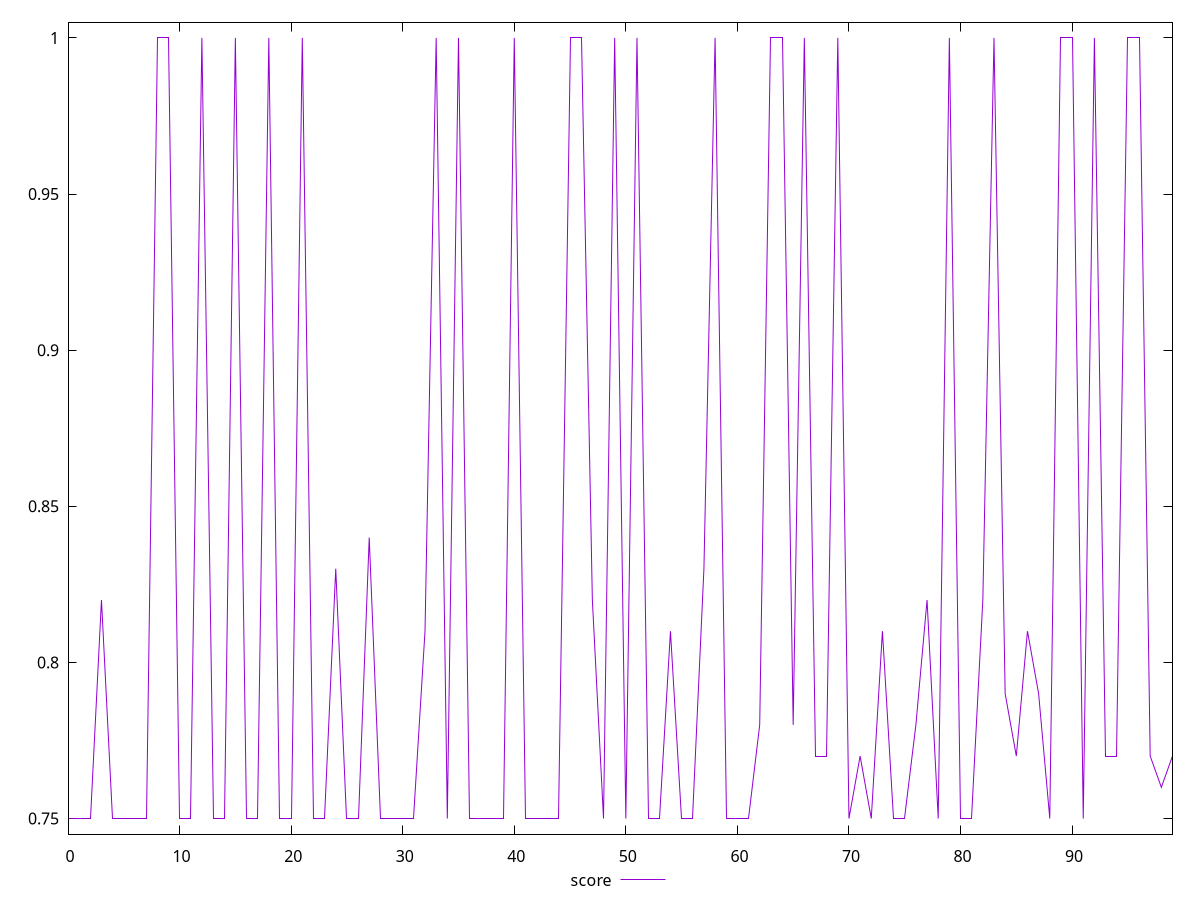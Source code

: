 reset

$score <<EOF
0 0.75
1 0.75
2 0.75
3 0.82
4 0.75
5 0.75
6 0.75
7 0.75
8 1
9 1
10 0.75
11 0.75
12 1
13 0.75
14 0.75
15 1
16 0.75
17 0.75
18 1
19 0.75
20 0.75
21 1
22 0.75
23 0.75
24 0.83
25 0.75
26 0.75
27 0.84
28 0.75
29 0.75
30 0.75
31 0.75
32 0.81
33 1
34 0.75
35 1
36 0.75
37 0.75
38 0.75
39 0.75
40 1
41 0.75
42 0.75
43 0.75
44 0.75
45 1
46 1
47 0.82
48 0.75
49 1
50 0.75
51 1
52 0.75
53 0.75
54 0.81
55 0.75
56 0.75
57 0.83
58 1
59 0.75
60 0.75
61 0.75
62 0.78
63 1
64 1
65 0.78
66 1
67 0.77
68 0.77
69 1
70 0.75
71 0.77
72 0.75
73 0.81
74 0.75
75 0.75
76 0.78
77 0.82
78 0.75
79 1
80 0.75
81 0.75
82 0.82
83 1
84 0.79
85 0.77
86 0.81
87 0.79
88 0.75
89 1
90 1
91 0.75
92 1
93 0.77
94 0.77
95 1
96 1
97 0.77
98 0.76
99 0.77
EOF

set key outside below
set xrange [0:99]
set yrange [0.745:1.005]
set trange [0.745:1.005]
set terminal svg size 640, 500 enhanced background rgb 'white'
set output "report_00018_2021-02-10T15-25-16.877Z/uses-rel-preconnect/samples/pages+cached/score/values.svg"

plot $score title "score" with line

reset
